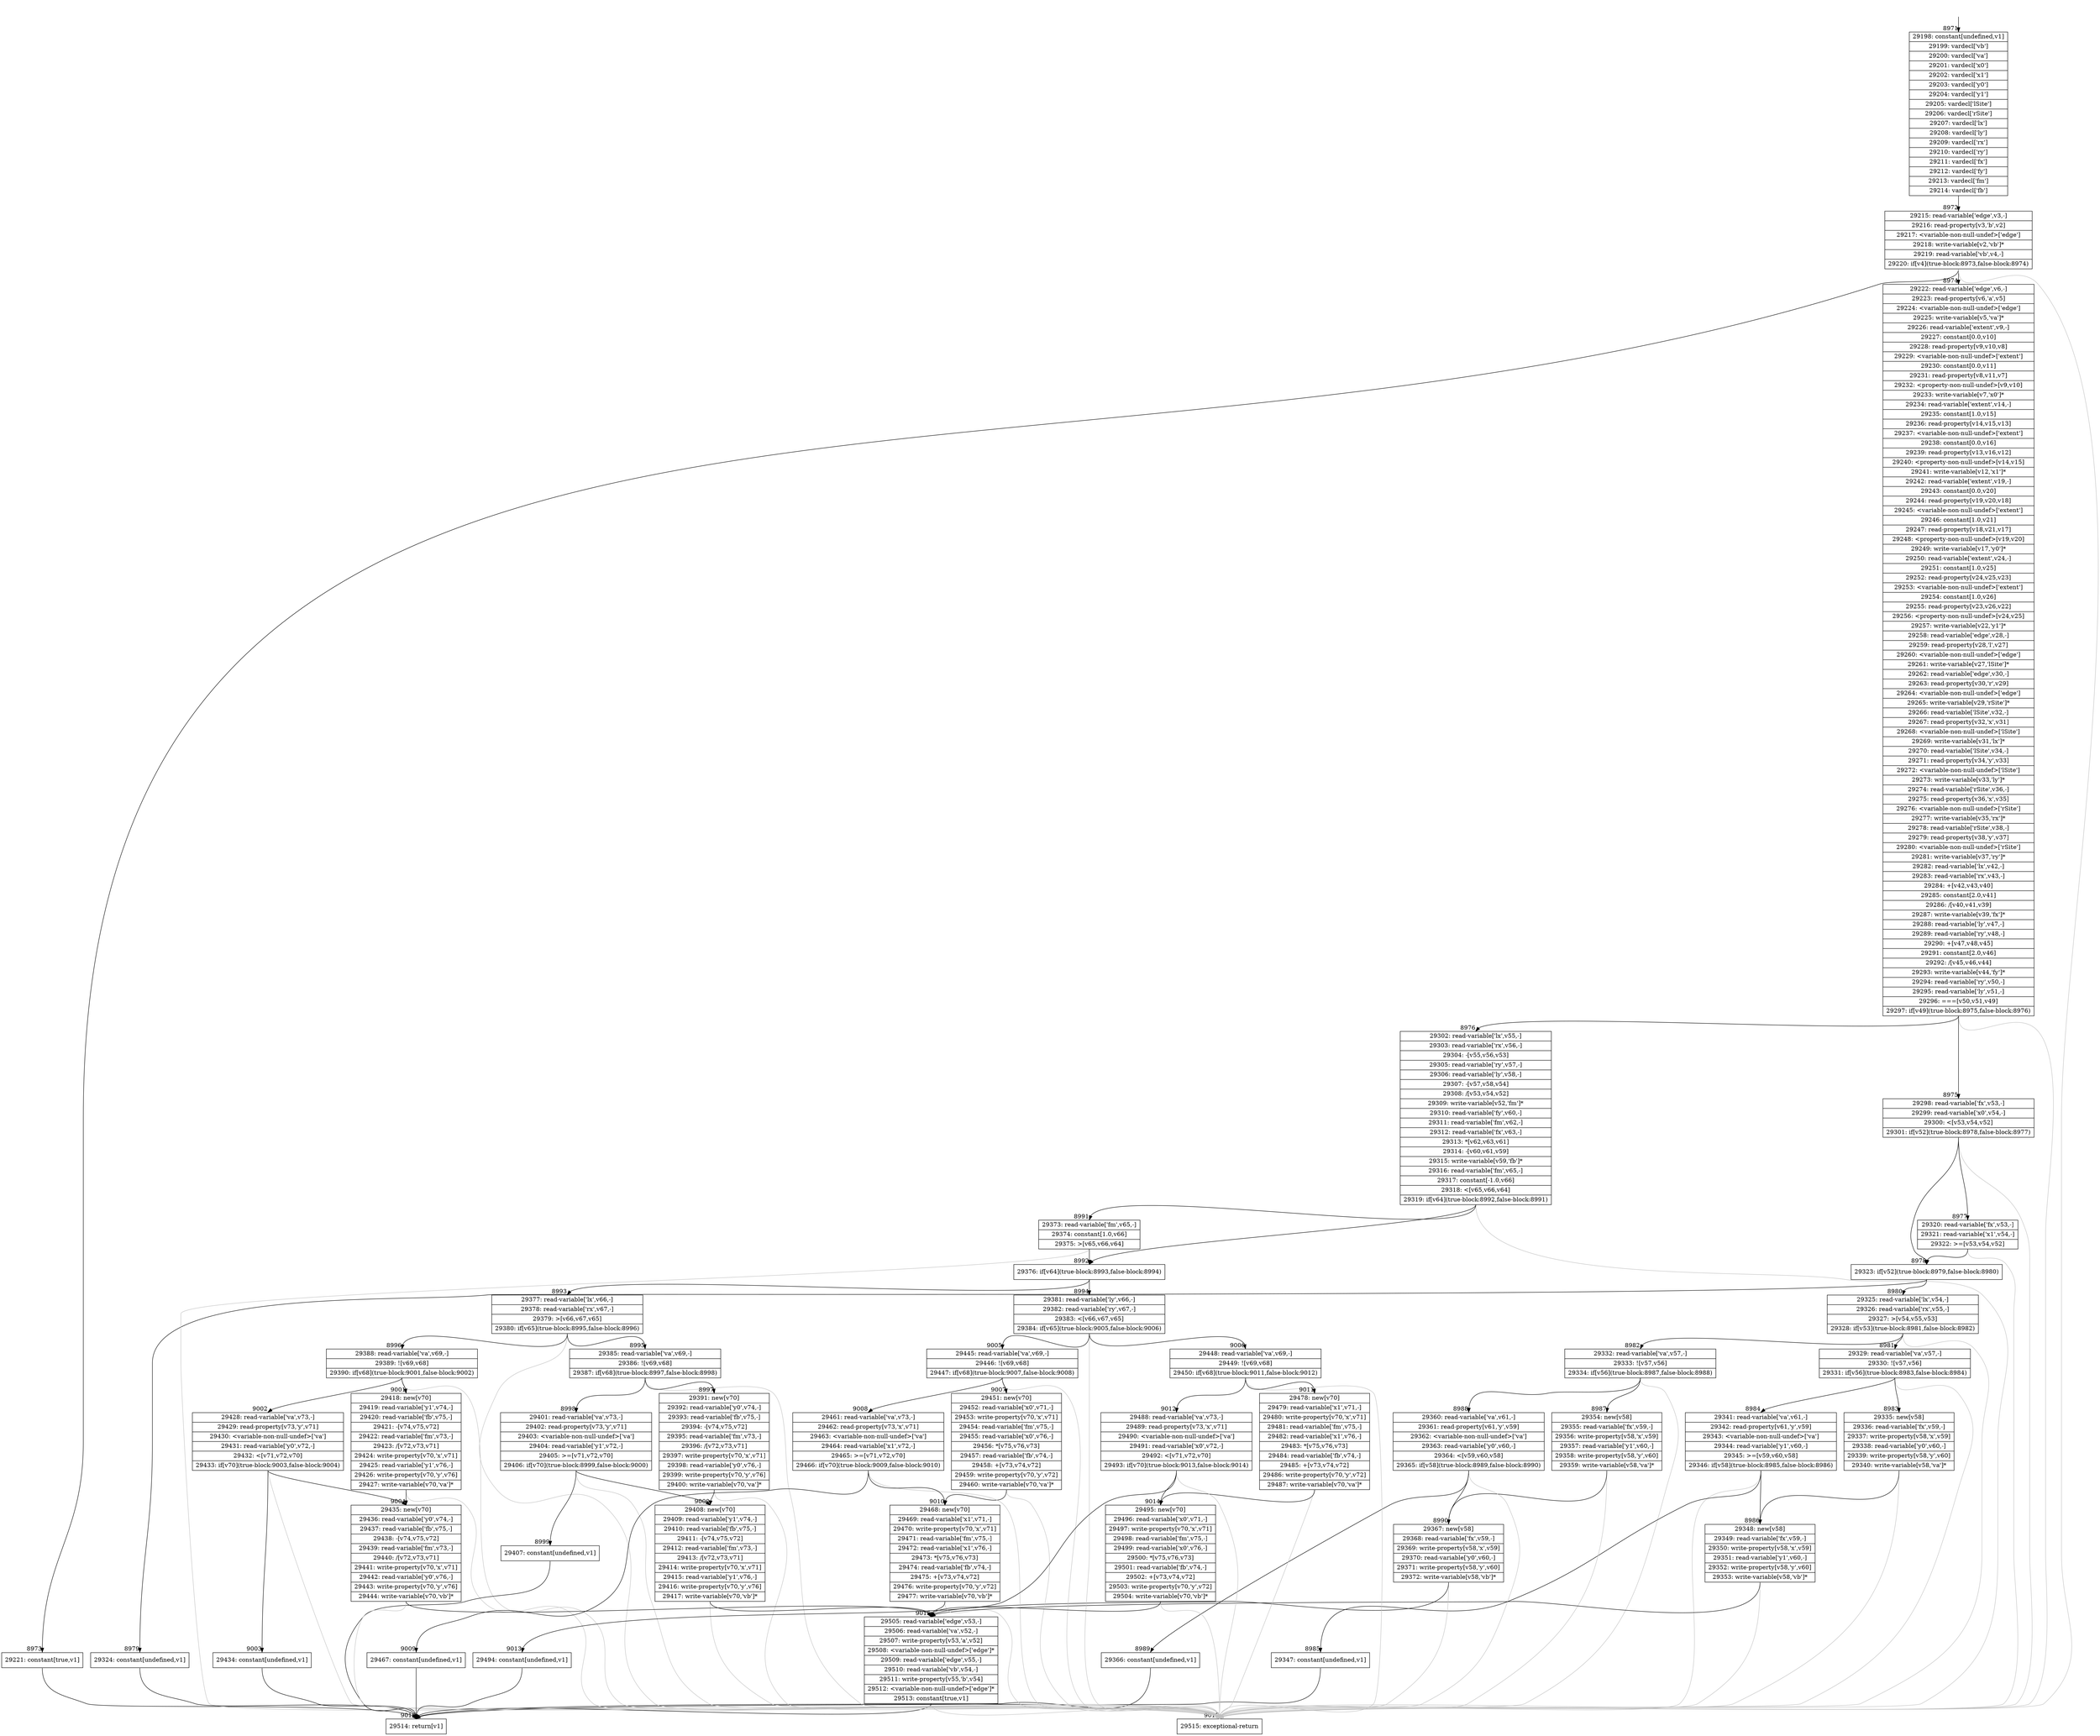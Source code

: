 digraph {
rankdir="TD"
BB_entry836[shape=none,label=""];
BB_entry836 -> BB8971 [tailport=s, headport=n, headlabel="    8971"]
BB8971 [shape=record label="{29198: constant[undefined,v1]|29199: vardecl['vb']|29200: vardecl['va']|29201: vardecl['x0']|29202: vardecl['x1']|29203: vardecl['y0']|29204: vardecl['y1']|29205: vardecl['lSite']|29206: vardecl['rSite']|29207: vardecl['lx']|29208: vardecl['ly']|29209: vardecl['rx']|29210: vardecl['ry']|29211: vardecl['fx']|29212: vardecl['fy']|29213: vardecl['fm']|29214: vardecl['fb']}" ] 
BB8971 -> BB8972 [tailport=s, headport=n, headlabel="      8972"]
BB8972 [shape=record label="{29215: read-variable['edge',v3,-]|29216: read-property[v3,'b',v2]|29217: \<variable-non-null-undef\>['edge']|29218: write-variable[v2,'vb']*|29219: read-variable['vb',v4,-]|29220: if[v4](true-block:8973,false-block:8974)}" ] 
BB8972 -> BB8973 [tailport=s, headport=n, headlabel="      8973"]
BB8972 -> BB8974 [tailport=s, headport=n, headlabel="      8974"]
BB8972 -> BB9017 [tailport=s, headport=n, color=gray, headlabel="      9017"]
BB8973 [shape=record label="{29221: constant[true,v1]}" ] 
BB8973 -> BB9016 [tailport=s, headport=n, headlabel="      9016"]
BB8974 [shape=record label="{29222: read-variable['edge',v6,-]|29223: read-property[v6,'a',v5]|29224: \<variable-non-null-undef\>['edge']|29225: write-variable[v5,'va']*|29226: read-variable['extent',v9,-]|29227: constant[0.0,v10]|29228: read-property[v9,v10,v8]|29229: \<variable-non-null-undef\>['extent']|29230: constant[0.0,v11]|29231: read-property[v8,v11,v7]|29232: \<property-non-null-undef\>[v9,v10]|29233: write-variable[v7,'x0']*|29234: read-variable['extent',v14,-]|29235: constant[1.0,v15]|29236: read-property[v14,v15,v13]|29237: \<variable-non-null-undef\>['extent']|29238: constant[0.0,v16]|29239: read-property[v13,v16,v12]|29240: \<property-non-null-undef\>[v14,v15]|29241: write-variable[v12,'x1']*|29242: read-variable['extent',v19,-]|29243: constant[0.0,v20]|29244: read-property[v19,v20,v18]|29245: \<variable-non-null-undef\>['extent']|29246: constant[1.0,v21]|29247: read-property[v18,v21,v17]|29248: \<property-non-null-undef\>[v19,v20]|29249: write-variable[v17,'y0']*|29250: read-variable['extent',v24,-]|29251: constant[1.0,v25]|29252: read-property[v24,v25,v23]|29253: \<variable-non-null-undef\>['extent']|29254: constant[1.0,v26]|29255: read-property[v23,v26,v22]|29256: \<property-non-null-undef\>[v24,v25]|29257: write-variable[v22,'y1']*|29258: read-variable['edge',v28,-]|29259: read-property[v28,'l',v27]|29260: \<variable-non-null-undef\>['edge']|29261: write-variable[v27,'lSite']*|29262: read-variable['edge',v30,-]|29263: read-property[v30,'r',v29]|29264: \<variable-non-null-undef\>['edge']|29265: write-variable[v29,'rSite']*|29266: read-variable['lSite',v32,-]|29267: read-property[v32,'x',v31]|29268: \<variable-non-null-undef\>['lSite']|29269: write-variable[v31,'lx']*|29270: read-variable['lSite',v34,-]|29271: read-property[v34,'y',v33]|29272: \<variable-non-null-undef\>['lSite']|29273: write-variable[v33,'ly']*|29274: read-variable['rSite',v36,-]|29275: read-property[v36,'x',v35]|29276: \<variable-non-null-undef\>['rSite']|29277: write-variable[v35,'rx']*|29278: read-variable['rSite',v38,-]|29279: read-property[v38,'y',v37]|29280: \<variable-non-null-undef\>['rSite']|29281: write-variable[v37,'ry']*|29282: read-variable['lx',v42,-]|29283: read-variable['rx',v43,-]|29284: +[v42,v43,v40]|29285: constant[2.0,v41]|29286: /[v40,v41,v39]|29287: write-variable[v39,'fx']*|29288: read-variable['ly',v47,-]|29289: read-variable['ry',v48,-]|29290: +[v47,v48,v45]|29291: constant[2.0,v46]|29292: /[v45,v46,v44]|29293: write-variable[v44,'fy']*|29294: read-variable['ry',v50,-]|29295: read-variable['ly',v51,-]|29296: ===[v50,v51,v49]|29297: if[v49](true-block:8975,false-block:8976)}" ] 
BB8974 -> BB8975 [tailport=s, headport=n, headlabel="      8975"]
BB8974 -> BB8976 [tailport=s, headport=n, headlabel="      8976"]
BB8974 -> BB9017 [tailport=s, headport=n, color=gray]
BB8975 [shape=record label="{29298: read-variable['fx',v53,-]|29299: read-variable['x0',v54,-]|29300: \<[v53,v54,v52]|29301: if[v52](true-block:8978,false-block:8977)}" ] 
BB8975 -> BB8978 [tailport=s, headport=n, headlabel="      8978"]
BB8975 -> BB8977 [tailport=s, headport=n, headlabel="      8977"]
BB8975 -> BB9017 [tailport=s, headport=n, color=gray]
BB8976 [shape=record label="{29302: read-variable['lx',v55,-]|29303: read-variable['rx',v56,-]|29304: -[v55,v56,v53]|29305: read-variable['ry',v57,-]|29306: read-variable['ly',v58,-]|29307: -[v57,v58,v54]|29308: /[v53,v54,v52]|29309: write-variable[v52,'fm']*|29310: read-variable['fy',v60,-]|29311: read-variable['fm',v62,-]|29312: read-variable['fx',v63,-]|29313: *[v62,v63,v61]|29314: -[v60,v61,v59]|29315: write-variable[v59,'fb']*|29316: read-variable['fm',v65,-]|29317: constant[-1.0,v66]|29318: \<[v65,v66,v64]|29319: if[v64](true-block:8992,false-block:8991)}" ] 
BB8976 -> BB8992 [tailport=s, headport=n, headlabel="      8992"]
BB8976 -> BB8991 [tailport=s, headport=n, headlabel="      8991"]
BB8976 -> BB9017 [tailport=s, headport=n, color=gray]
BB8977 [shape=record label="{29320: read-variable['fx',v53,-]|29321: read-variable['x1',v54,-]|29322: \>=[v53,v54,v52]}" ] 
BB8977 -> BB8978 [tailport=s, headport=n]
BB8977 -> BB9017 [tailport=s, headport=n, color=gray]
BB8978 [shape=record label="{29323: if[v52](true-block:8979,false-block:8980)}" ] 
BB8978 -> BB8979 [tailport=s, headport=n, headlabel="      8979"]
BB8978 -> BB8980 [tailport=s, headport=n, headlabel="      8980"]
BB8979 [shape=record label="{29324: constant[undefined,v1]}" ] 
BB8979 -> BB9016 [tailport=s, headport=n]
BB8980 [shape=record label="{29325: read-variable['lx',v54,-]|29326: read-variable['rx',v55,-]|29327: \>[v54,v55,v53]|29328: if[v53](true-block:8981,false-block:8982)}" ] 
BB8980 -> BB8981 [tailport=s, headport=n, headlabel="      8981"]
BB8980 -> BB8982 [tailport=s, headport=n, headlabel="      8982"]
BB8980 -> BB9017 [tailport=s, headport=n, color=gray]
BB8981 [shape=record label="{29329: read-variable['va',v57,-]|29330: ![v57,v56]|29331: if[v56](true-block:8983,false-block:8984)}" ] 
BB8981 -> BB8983 [tailport=s, headport=n, headlabel="      8983"]
BB8981 -> BB8984 [tailport=s, headport=n, headlabel="      8984"]
BB8981 -> BB9017 [tailport=s, headport=n, color=gray]
BB8982 [shape=record label="{29332: read-variable['va',v57,-]|29333: ![v57,v56]|29334: if[v56](true-block:8987,false-block:8988)}" ] 
BB8982 -> BB8987 [tailport=s, headport=n, headlabel="      8987"]
BB8982 -> BB8988 [tailport=s, headport=n, headlabel="      8988"]
BB8982 -> BB9017 [tailport=s, headport=n, color=gray]
BB8983 [shape=record label="{29335: new[v58]|29336: read-variable['fx',v59,-]|29337: write-property[v58,'x',v59]|29338: read-variable['y0',v60,-]|29339: write-property[v58,'y',v60]|29340: write-variable[v58,'va']*}" ] 
BB8983 -> BB8986 [tailport=s, headport=n, headlabel="      8986"]
BB8983 -> BB9017 [tailport=s, headport=n, color=gray]
BB8984 [shape=record label="{29341: read-variable['va',v61,-]|29342: read-property[v61,'y',v59]|29343: \<variable-non-null-undef\>['va']|29344: read-variable['y1',v60,-]|29345: \>=[v59,v60,v58]|29346: if[v58](true-block:8985,false-block:8986)}" ] 
BB8984 -> BB8985 [tailport=s, headport=n, headlabel="      8985"]
BB8984 -> BB8986 [tailport=s, headport=n]
BB8984 -> BB9017 [tailport=s, headport=n, color=gray]
BB8985 [shape=record label="{29347: constant[undefined,v1]}" ] 
BB8985 -> BB9016 [tailport=s, headport=n]
BB8986 [shape=record label="{29348: new[v58]|29349: read-variable['fx',v59,-]|29350: write-property[v58,'x',v59]|29351: read-variable['y1',v60,-]|29352: write-property[v58,'y',v60]|29353: write-variable[v58,'vb']*}" ] 
BB8986 -> BB9015 [tailport=s, headport=n, headlabel="      9015"]
BB8986 -> BB9017 [tailport=s, headport=n, color=gray]
BB8987 [shape=record label="{29354: new[v58]|29355: read-variable['fx',v59,-]|29356: write-property[v58,'x',v59]|29357: read-variable['y1',v60,-]|29358: write-property[v58,'y',v60]|29359: write-variable[v58,'va']*}" ] 
BB8987 -> BB8990 [tailport=s, headport=n, headlabel="      8990"]
BB8987 -> BB9017 [tailport=s, headport=n, color=gray]
BB8988 [shape=record label="{29360: read-variable['va',v61,-]|29361: read-property[v61,'y',v59]|29362: \<variable-non-null-undef\>['va']|29363: read-variable['y0',v60,-]|29364: \<[v59,v60,v58]|29365: if[v58](true-block:8989,false-block:8990)}" ] 
BB8988 -> BB8989 [tailport=s, headport=n, headlabel="      8989"]
BB8988 -> BB8990 [tailport=s, headport=n]
BB8988 -> BB9017 [tailport=s, headport=n, color=gray]
BB8989 [shape=record label="{29366: constant[undefined,v1]}" ] 
BB8989 -> BB9016 [tailport=s, headport=n]
BB8990 [shape=record label="{29367: new[v58]|29368: read-variable['fx',v59,-]|29369: write-property[v58,'x',v59]|29370: read-variable['y0',v60,-]|29371: write-property[v58,'y',v60]|29372: write-variable[v58,'vb']*}" ] 
BB8990 -> BB9015 [tailport=s, headport=n]
BB8990 -> BB9017 [tailport=s, headport=n, color=gray]
BB8991 [shape=record label="{29373: read-variable['fm',v65,-]|29374: constant[1.0,v66]|29375: \>[v65,v66,v64]}" ] 
BB8991 -> BB8992 [tailport=s, headport=n]
BB8991 -> BB9017 [tailport=s, headport=n, color=gray]
BB8992 [shape=record label="{29376: if[v64](true-block:8993,false-block:8994)}" ] 
BB8992 -> BB8993 [tailport=s, headport=n, headlabel="      8993"]
BB8992 -> BB8994 [tailport=s, headport=n, headlabel="      8994"]
BB8993 [shape=record label="{29377: read-variable['lx',v66,-]|29378: read-variable['rx',v67,-]|29379: \>[v66,v67,v65]|29380: if[v65](true-block:8995,false-block:8996)}" ] 
BB8993 -> BB8995 [tailport=s, headport=n, headlabel="      8995"]
BB8993 -> BB8996 [tailport=s, headport=n, headlabel="      8996"]
BB8993 -> BB9017 [tailport=s, headport=n, color=gray]
BB8994 [shape=record label="{29381: read-variable['ly',v66,-]|29382: read-variable['ry',v67,-]|29383: \<[v66,v67,v65]|29384: if[v65](true-block:9005,false-block:9006)}" ] 
BB8994 -> BB9005 [tailport=s, headport=n, headlabel="      9005"]
BB8994 -> BB9006 [tailport=s, headport=n, headlabel="      9006"]
BB8994 -> BB9017 [tailport=s, headport=n, color=gray]
BB8995 [shape=record label="{29385: read-variable['va',v69,-]|29386: ![v69,v68]|29387: if[v68](true-block:8997,false-block:8998)}" ] 
BB8995 -> BB8997 [tailport=s, headport=n, headlabel="      8997"]
BB8995 -> BB8998 [tailport=s, headport=n, headlabel="      8998"]
BB8995 -> BB9017 [tailport=s, headport=n, color=gray]
BB8996 [shape=record label="{29388: read-variable['va',v69,-]|29389: ![v69,v68]|29390: if[v68](true-block:9001,false-block:9002)}" ] 
BB8996 -> BB9001 [tailport=s, headport=n, headlabel="      9001"]
BB8996 -> BB9002 [tailport=s, headport=n, headlabel="      9002"]
BB8996 -> BB9017 [tailport=s, headport=n, color=gray]
BB8997 [shape=record label="{29391: new[v70]|29392: read-variable['y0',v74,-]|29393: read-variable['fb',v75,-]|29394: -[v74,v75,v72]|29395: read-variable['fm',v73,-]|29396: /[v72,v73,v71]|29397: write-property[v70,'x',v71]|29398: read-variable['y0',v76,-]|29399: write-property[v70,'y',v76]|29400: write-variable[v70,'va']*}" ] 
BB8997 -> BB9000 [tailport=s, headport=n, headlabel="      9000"]
BB8997 -> BB9017 [tailport=s, headport=n, color=gray]
BB8998 [shape=record label="{29401: read-variable['va',v73,-]|29402: read-property[v73,'y',v71]|29403: \<variable-non-null-undef\>['va']|29404: read-variable['y1',v72,-]|29405: \>=[v71,v72,v70]|29406: if[v70](true-block:8999,false-block:9000)}" ] 
BB8998 -> BB8999 [tailport=s, headport=n, headlabel="      8999"]
BB8998 -> BB9000 [tailport=s, headport=n]
BB8998 -> BB9017 [tailport=s, headport=n, color=gray]
BB8999 [shape=record label="{29407: constant[undefined,v1]}" ] 
BB8999 -> BB9016 [tailport=s, headport=n]
BB9000 [shape=record label="{29408: new[v70]|29409: read-variable['y1',v74,-]|29410: read-variable['fb',v75,-]|29411: -[v74,v75,v72]|29412: read-variable['fm',v73,-]|29413: /[v72,v73,v71]|29414: write-property[v70,'x',v71]|29415: read-variable['y1',v76,-]|29416: write-property[v70,'y',v76]|29417: write-variable[v70,'vb']*}" ] 
BB9000 -> BB9015 [tailport=s, headport=n]
BB9000 -> BB9017 [tailport=s, headport=n, color=gray]
BB9001 [shape=record label="{29418: new[v70]|29419: read-variable['y1',v74,-]|29420: read-variable['fb',v75,-]|29421: -[v74,v75,v72]|29422: read-variable['fm',v73,-]|29423: /[v72,v73,v71]|29424: write-property[v70,'x',v71]|29425: read-variable['y1',v76,-]|29426: write-property[v70,'y',v76]|29427: write-variable[v70,'va']*}" ] 
BB9001 -> BB9004 [tailport=s, headport=n, headlabel="      9004"]
BB9001 -> BB9017 [tailport=s, headport=n, color=gray]
BB9002 [shape=record label="{29428: read-variable['va',v73,-]|29429: read-property[v73,'y',v71]|29430: \<variable-non-null-undef\>['va']|29431: read-variable['y0',v72,-]|29432: \<[v71,v72,v70]|29433: if[v70](true-block:9003,false-block:9004)}" ] 
BB9002 -> BB9003 [tailport=s, headport=n, headlabel="      9003"]
BB9002 -> BB9004 [tailport=s, headport=n]
BB9002 -> BB9017 [tailport=s, headport=n, color=gray]
BB9003 [shape=record label="{29434: constant[undefined,v1]}" ] 
BB9003 -> BB9016 [tailport=s, headport=n]
BB9004 [shape=record label="{29435: new[v70]|29436: read-variable['y0',v74,-]|29437: read-variable['fb',v75,-]|29438: -[v74,v75,v72]|29439: read-variable['fm',v73,-]|29440: /[v72,v73,v71]|29441: write-property[v70,'x',v71]|29442: read-variable['y0',v76,-]|29443: write-property[v70,'y',v76]|29444: write-variable[v70,'vb']*}" ] 
BB9004 -> BB9015 [tailport=s, headport=n]
BB9004 -> BB9017 [tailport=s, headport=n, color=gray]
BB9005 [shape=record label="{29445: read-variable['va',v69,-]|29446: ![v69,v68]|29447: if[v68](true-block:9007,false-block:9008)}" ] 
BB9005 -> BB9007 [tailport=s, headport=n, headlabel="      9007"]
BB9005 -> BB9008 [tailport=s, headport=n, headlabel="      9008"]
BB9005 -> BB9017 [tailport=s, headport=n, color=gray]
BB9006 [shape=record label="{29448: read-variable['va',v69,-]|29449: ![v69,v68]|29450: if[v68](true-block:9011,false-block:9012)}" ] 
BB9006 -> BB9011 [tailport=s, headport=n, headlabel="      9011"]
BB9006 -> BB9012 [tailport=s, headport=n, headlabel="      9012"]
BB9006 -> BB9017 [tailport=s, headport=n, color=gray]
BB9007 [shape=record label="{29451: new[v70]|29452: read-variable['x0',v71,-]|29453: write-property[v70,'x',v71]|29454: read-variable['fm',v75,-]|29455: read-variable['x0',v76,-]|29456: *[v75,v76,v73]|29457: read-variable['fb',v74,-]|29458: +[v73,v74,v72]|29459: write-property[v70,'y',v72]|29460: write-variable[v70,'va']*}" ] 
BB9007 -> BB9010 [tailport=s, headport=n, headlabel="      9010"]
BB9007 -> BB9017 [tailport=s, headport=n, color=gray]
BB9008 [shape=record label="{29461: read-variable['va',v73,-]|29462: read-property[v73,'x',v71]|29463: \<variable-non-null-undef\>['va']|29464: read-variable['x1',v72,-]|29465: \>=[v71,v72,v70]|29466: if[v70](true-block:9009,false-block:9010)}" ] 
BB9008 -> BB9009 [tailport=s, headport=n, headlabel="      9009"]
BB9008 -> BB9010 [tailport=s, headport=n]
BB9008 -> BB9017 [tailport=s, headport=n, color=gray]
BB9009 [shape=record label="{29467: constant[undefined,v1]}" ] 
BB9009 -> BB9016 [tailport=s, headport=n]
BB9010 [shape=record label="{29468: new[v70]|29469: read-variable['x1',v71,-]|29470: write-property[v70,'x',v71]|29471: read-variable['fm',v75,-]|29472: read-variable['x1',v76,-]|29473: *[v75,v76,v73]|29474: read-variable['fb',v74,-]|29475: +[v73,v74,v72]|29476: write-property[v70,'y',v72]|29477: write-variable[v70,'vb']*}" ] 
BB9010 -> BB9015 [tailport=s, headport=n]
BB9010 -> BB9017 [tailport=s, headport=n, color=gray]
BB9011 [shape=record label="{29478: new[v70]|29479: read-variable['x1',v71,-]|29480: write-property[v70,'x',v71]|29481: read-variable['fm',v75,-]|29482: read-variable['x1',v76,-]|29483: *[v75,v76,v73]|29484: read-variable['fb',v74,-]|29485: +[v73,v74,v72]|29486: write-property[v70,'y',v72]|29487: write-variable[v70,'va']*}" ] 
BB9011 -> BB9014 [tailport=s, headport=n, headlabel="      9014"]
BB9011 -> BB9017 [tailport=s, headport=n, color=gray]
BB9012 [shape=record label="{29488: read-variable['va',v73,-]|29489: read-property[v73,'x',v71]|29490: \<variable-non-null-undef\>['va']|29491: read-variable['x0',v72,-]|29492: \<[v71,v72,v70]|29493: if[v70](true-block:9013,false-block:9014)}" ] 
BB9012 -> BB9013 [tailport=s, headport=n, headlabel="      9013"]
BB9012 -> BB9014 [tailport=s, headport=n]
BB9012 -> BB9017 [tailport=s, headport=n, color=gray]
BB9013 [shape=record label="{29494: constant[undefined,v1]}" ] 
BB9013 -> BB9016 [tailport=s, headport=n]
BB9014 [shape=record label="{29495: new[v70]|29496: read-variable['x0',v71,-]|29497: write-property[v70,'x',v71]|29498: read-variable['fm',v75,-]|29499: read-variable['x0',v76,-]|29500: *[v75,v76,v73]|29501: read-variable['fb',v74,-]|29502: +[v73,v74,v72]|29503: write-property[v70,'y',v72]|29504: write-variable[v70,'vb']*}" ] 
BB9014 -> BB9015 [tailport=s, headport=n]
BB9014 -> BB9017 [tailport=s, headport=n, color=gray]
BB9015 [shape=record label="{29505: read-variable['edge',v53,-]|29506: read-variable['va',v52,-]|29507: write-property[v53,'a',v52]|29508: \<variable-non-null-undef\>['edge']*|29509: read-variable['edge',v55,-]|29510: read-variable['vb',v54,-]|29511: write-property[v55,'b',v54]|29512: \<variable-non-null-undef\>['edge']*|29513: constant[true,v1]}" ] 
BB9015 -> BB9016 [tailport=s, headport=n]
BB9015 -> BB9017 [tailport=s, headport=n, color=gray]
BB9016 [shape=record label="{29514: return[v1]}" ] 
BB9017 [shape=record label="{29515: exceptional-return}" ] 
//#$~ 5194
}
